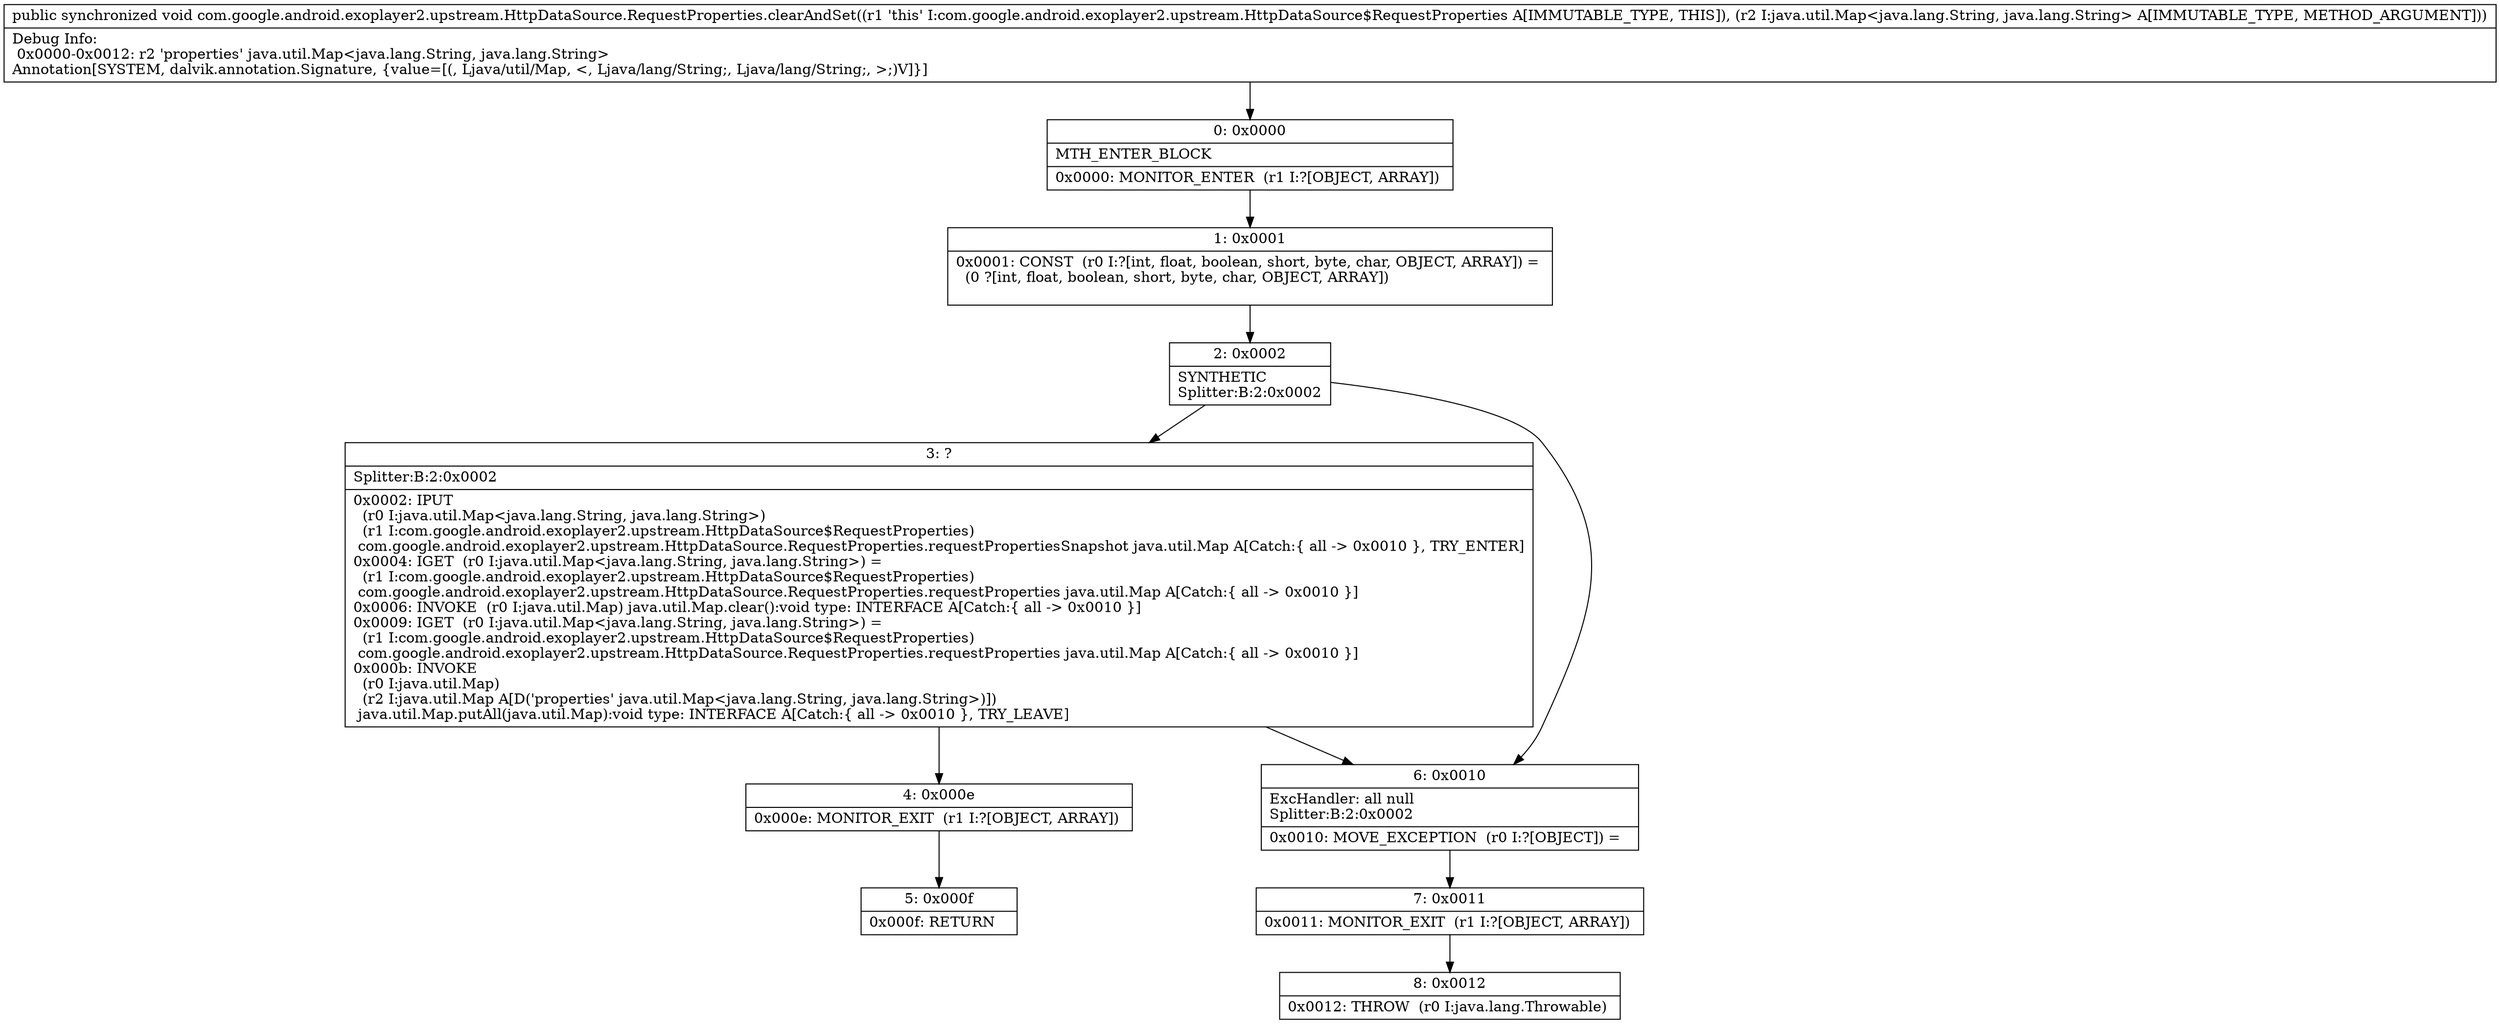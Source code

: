 digraph "CFG forcom.google.android.exoplayer2.upstream.HttpDataSource.RequestProperties.clearAndSet(Ljava\/util\/Map;)V" {
Node_0 [shape=record,label="{0\:\ 0x0000|MTH_ENTER_BLOCK\l|0x0000: MONITOR_ENTER  (r1 I:?[OBJECT, ARRAY]) \l}"];
Node_1 [shape=record,label="{1\:\ 0x0001|0x0001: CONST  (r0 I:?[int, float, boolean, short, byte, char, OBJECT, ARRAY]) = \l  (0 ?[int, float, boolean, short, byte, char, OBJECT, ARRAY])\l \l}"];
Node_2 [shape=record,label="{2\:\ 0x0002|SYNTHETIC\lSplitter:B:2:0x0002\l}"];
Node_3 [shape=record,label="{3\:\ ?|Splitter:B:2:0x0002\l|0x0002: IPUT  \l  (r0 I:java.util.Map\<java.lang.String, java.lang.String\>)\l  (r1 I:com.google.android.exoplayer2.upstream.HttpDataSource$RequestProperties)\l com.google.android.exoplayer2.upstream.HttpDataSource.RequestProperties.requestPropertiesSnapshot java.util.Map A[Catch:\{ all \-\> 0x0010 \}, TRY_ENTER]\l0x0004: IGET  (r0 I:java.util.Map\<java.lang.String, java.lang.String\>) = \l  (r1 I:com.google.android.exoplayer2.upstream.HttpDataSource$RequestProperties)\l com.google.android.exoplayer2.upstream.HttpDataSource.RequestProperties.requestProperties java.util.Map A[Catch:\{ all \-\> 0x0010 \}]\l0x0006: INVOKE  (r0 I:java.util.Map) java.util.Map.clear():void type: INTERFACE A[Catch:\{ all \-\> 0x0010 \}]\l0x0009: IGET  (r0 I:java.util.Map\<java.lang.String, java.lang.String\>) = \l  (r1 I:com.google.android.exoplayer2.upstream.HttpDataSource$RequestProperties)\l com.google.android.exoplayer2.upstream.HttpDataSource.RequestProperties.requestProperties java.util.Map A[Catch:\{ all \-\> 0x0010 \}]\l0x000b: INVOKE  \l  (r0 I:java.util.Map)\l  (r2 I:java.util.Map A[D('properties' java.util.Map\<java.lang.String, java.lang.String\>)])\l java.util.Map.putAll(java.util.Map):void type: INTERFACE A[Catch:\{ all \-\> 0x0010 \}, TRY_LEAVE]\l}"];
Node_4 [shape=record,label="{4\:\ 0x000e|0x000e: MONITOR_EXIT  (r1 I:?[OBJECT, ARRAY]) \l}"];
Node_5 [shape=record,label="{5\:\ 0x000f|0x000f: RETURN   \l}"];
Node_6 [shape=record,label="{6\:\ 0x0010|ExcHandler: all null\lSplitter:B:2:0x0002\l|0x0010: MOVE_EXCEPTION  (r0 I:?[OBJECT]) =  \l}"];
Node_7 [shape=record,label="{7\:\ 0x0011|0x0011: MONITOR_EXIT  (r1 I:?[OBJECT, ARRAY]) \l}"];
Node_8 [shape=record,label="{8\:\ 0x0012|0x0012: THROW  (r0 I:java.lang.Throwable) \l}"];
MethodNode[shape=record,label="{public synchronized void com.google.android.exoplayer2.upstream.HttpDataSource.RequestProperties.clearAndSet((r1 'this' I:com.google.android.exoplayer2.upstream.HttpDataSource$RequestProperties A[IMMUTABLE_TYPE, THIS]), (r2 I:java.util.Map\<java.lang.String, java.lang.String\> A[IMMUTABLE_TYPE, METHOD_ARGUMENT]))  | Debug Info:\l  0x0000\-0x0012: r2 'properties' java.util.Map\<java.lang.String, java.lang.String\>\lAnnotation[SYSTEM, dalvik.annotation.Signature, \{value=[(, Ljava\/util\/Map, \<, Ljava\/lang\/String;, Ljava\/lang\/String;, \>;)V]\}]\l}"];
MethodNode -> Node_0;
Node_0 -> Node_1;
Node_1 -> Node_2;
Node_2 -> Node_3;
Node_2 -> Node_6;
Node_3 -> Node_4;
Node_3 -> Node_6;
Node_4 -> Node_5;
Node_6 -> Node_7;
Node_7 -> Node_8;
}

